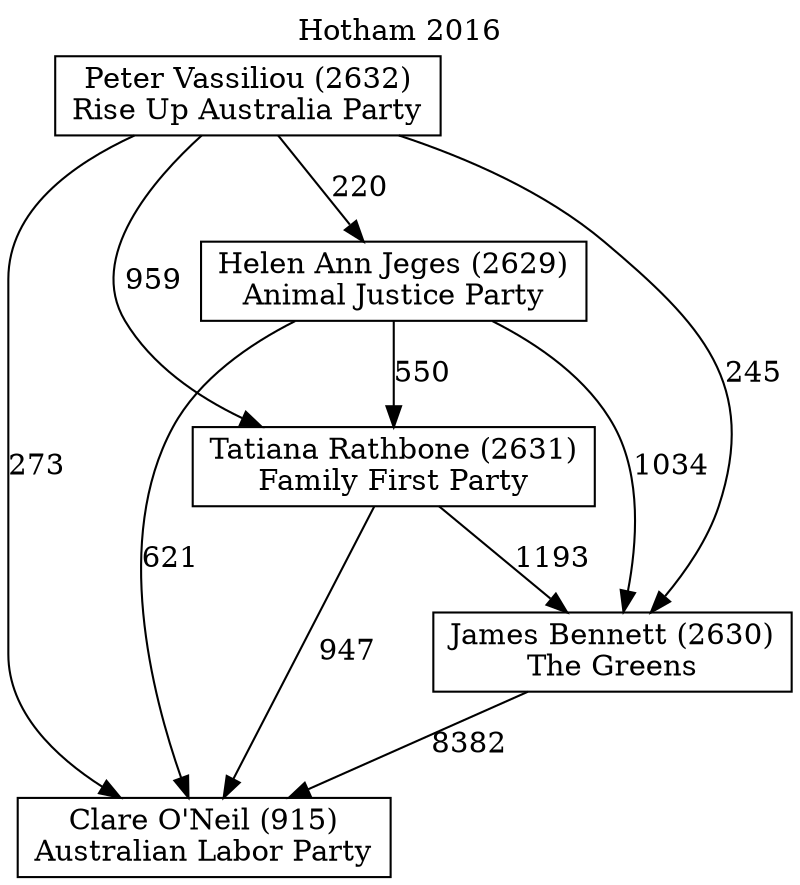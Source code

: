 // House preference flow
digraph "Clare O'Neil (915)_Hotham_2016" {
	graph [label="Hotham 2016" labelloc=t mclimit=10]
	node [shape=box]
	"Peter Vassiliou (2632)" [label="Peter Vassiliou (2632)
Rise Up Australia Party"]
	"Clare O'Neil (915)" [label="Clare O'Neil (915)
Australian Labor Party"]
	"Helen Ann Jeges (2629)" [label="Helen Ann Jeges (2629)
Animal Justice Party"]
	"James Bennett (2630)" [label="James Bennett (2630)
The Greens"]
	"Tatiana Rathbone (2631)" [label="Tatiana Rathbone (2631)
Family First Party"]
	"Peter Vassiliou (2632)" -> "James Bennett (2630)" [label=245]
	"Helen Ann Jeges (2629)" -> "Tatiana Rathbone (2631)" [label=550]
	"Tatiana Rathbone (2631)" -> "James Bennett (2630)" [label=1193]
	"Peter Vassiliou (2632)" -> "Tatiana Rathbone (2631)" [label=959]
	"Tatiana Rathbone (2631)" -> "Clare O'Neil (915)" [label=947]
	"Peter Vassiliou (2632)" -> "Clare O'Neil (915)" [label=273]
	"James Bennett (2630)" -> "Clare O'Neil (915)" [label=8382]
	"Helen Ann Jeges (2629)" -> "Clare O'Neil (915)" [label=621]
	"Helen Ann Jeges (2629)" -> "James Bennett (2630)" [label=1034]
	"Peter Vassiliou (2632)" -> "Helen Ann Jeges (2629)" [label=220]
}
